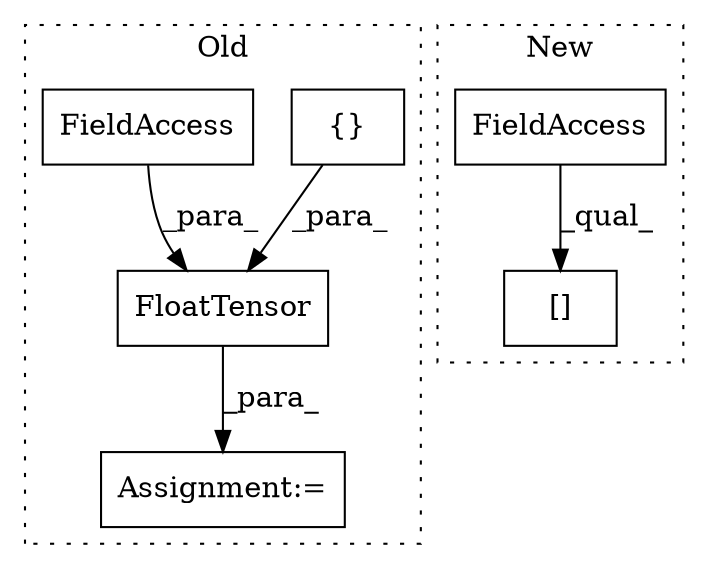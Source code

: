 digraph G {
subgraph cluster0 {
1 [label="FloatTensor" a="32" s="1697,1748" l="12,1" shape="box"];
3 [label="Assignment:=" a="7" s="1683" l="1" shape="box"];
5 [label="{}" a="4" s="1742,1746" l="1,1" shape="box"];
6 [label="FieldAccess" a="22" s="1715" l="6" shape="box"];
label = "Old";
style="dotted";
}
subgraph cluster1 {
2 [label="[]" a="2" s="1921,1927" l="5,1" shape="box"];
4 [label="FieldAccess" a="22" s="1921" l="4" shape="box"];
label = "New";
style="dotted";
}
1 -> 3 [label="_para_"];
4 -> 2 [label="_qual_"];
5 -> 1 [label="_para_"];
6 -> 1 [label="_para_"];
}